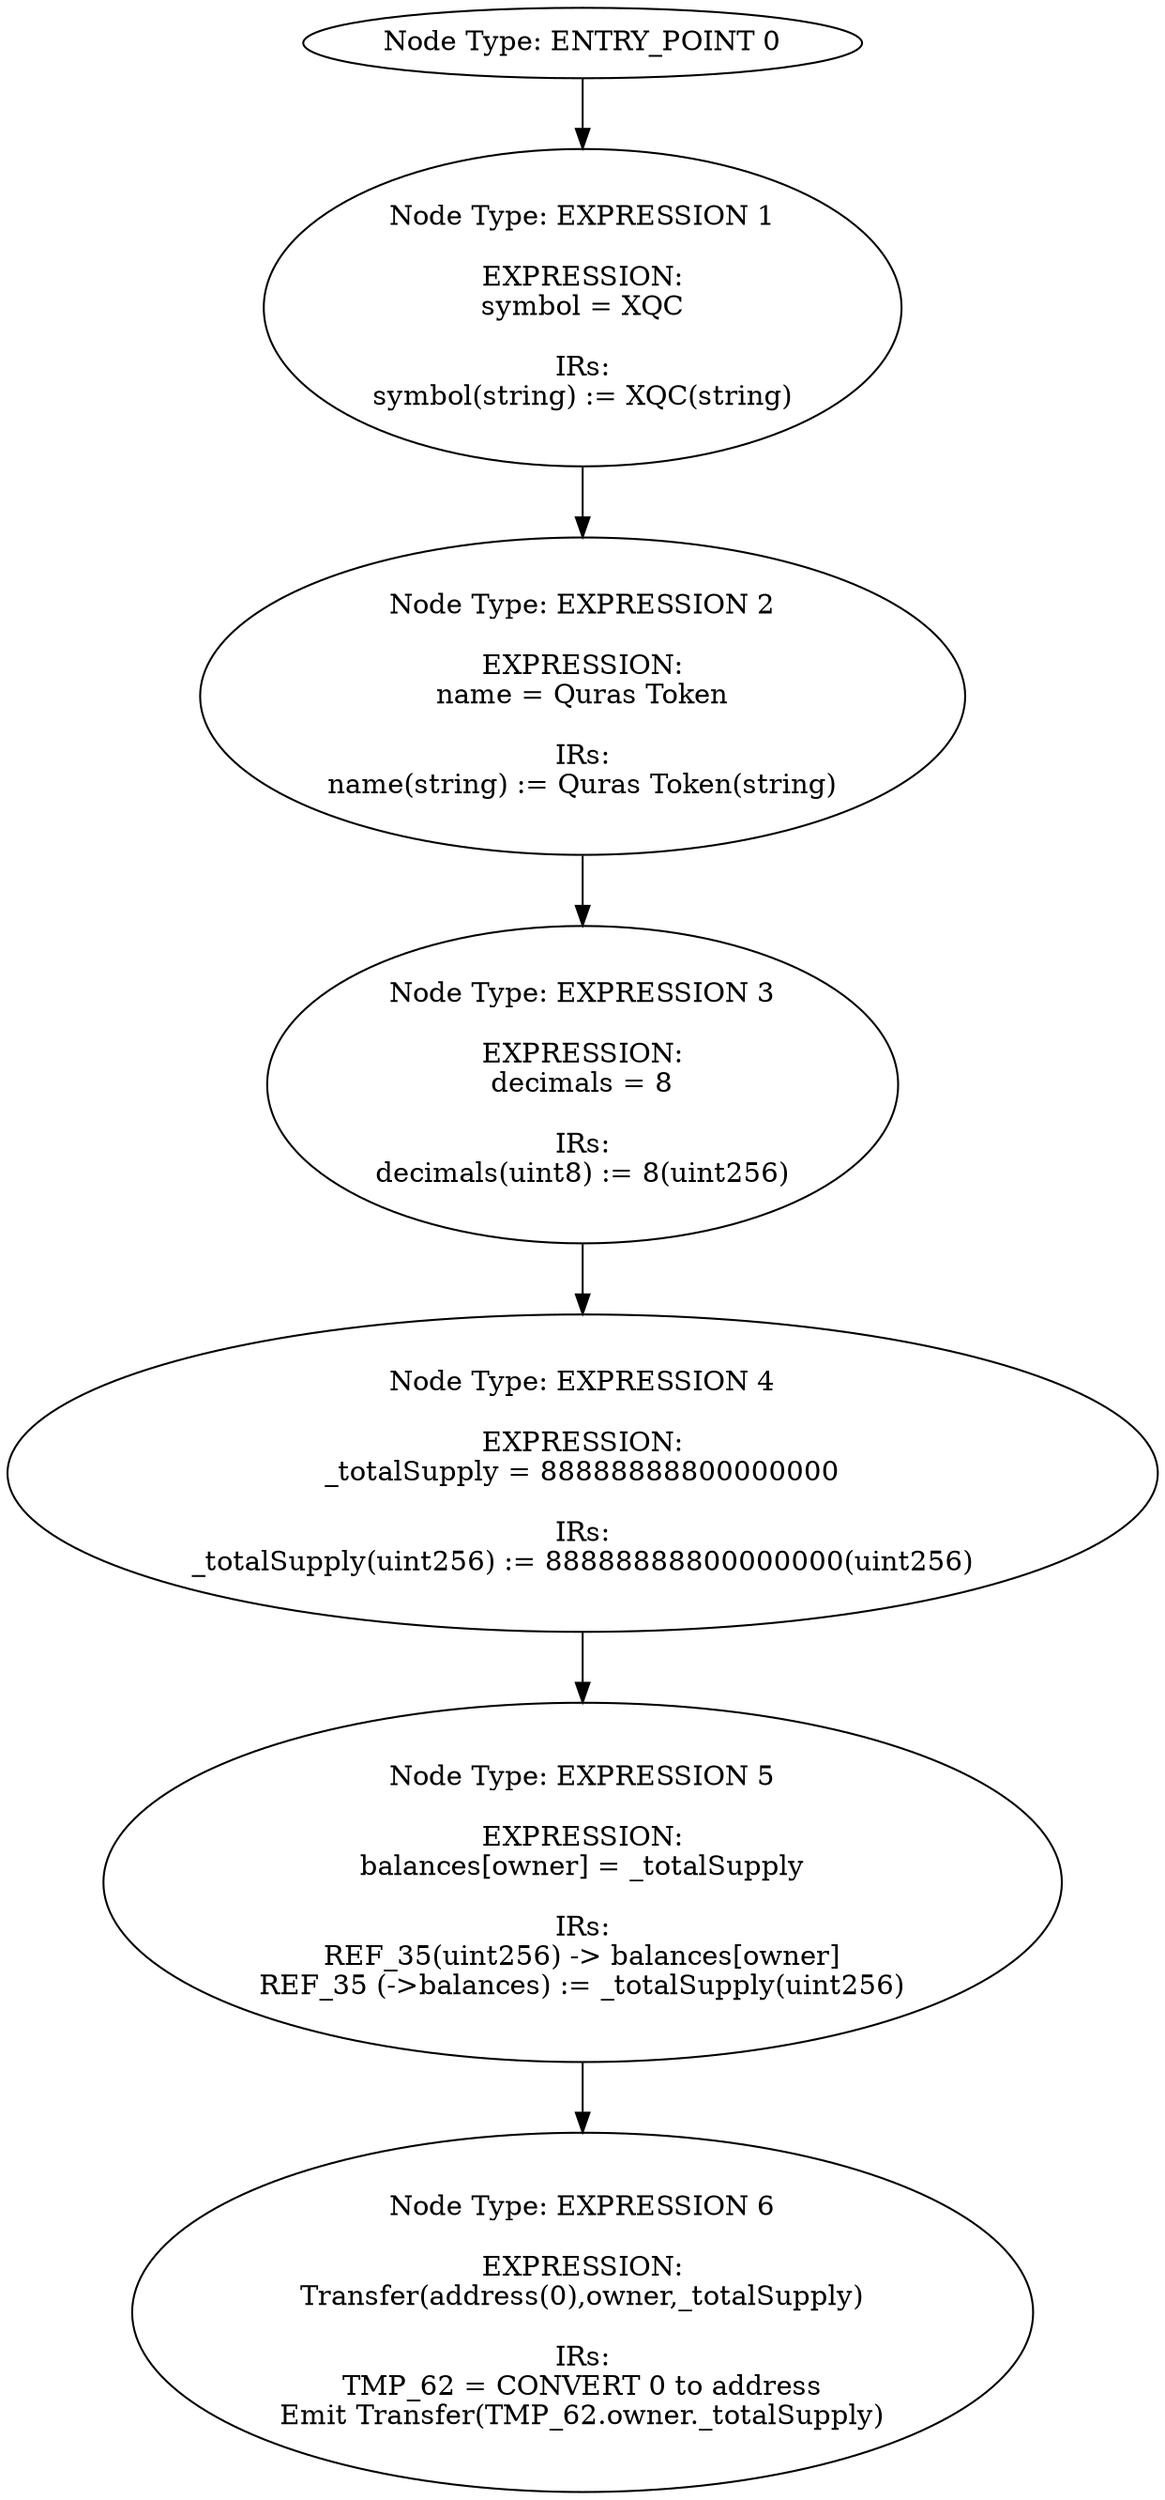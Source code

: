 digraph{
0[label="Node Type: ENTRY_POINT 0
"];
0->1;
1[label="Node Type: EXPRESSION 1

EXPRESSION:
symbol = XQC

IRs:
symbol(string) := XQC(string)"];
1->2;
2[label="Node Type: EXPRESSION 2

EXPRESSION:
name = Quras Token

IRs:
name(string) := Quras Token(string)"];
2->3;
3[label="Node Type: EXPRESSION 3

EXPRESSION:
decimals = 8

IRs:
decimals(uint8) := 8(uint256)"];
3->4;
4[label="Node Type: EXPRESSION 4

EXPRESSION:
_totalSupply = 88888888800000000

IRs:
_totalSupply(uint256) := 88888888800000000(uint256)"];
4->5;
5[label="Node Type: EXPRESSION 5

EXPRESSION:
balances[owner] = _totalSupply

IRs:
REF_35(uint256) -> balances[owner]
REF_35 (->balances) := _totalSupply(uint256)"];
5->6;
6[label="Node Type: EXPRESSION 6

EXPRESSION:
Transfer(address(0),owner,_totalSupply)

IRs:
TMP_62 = CONVERT 0 to address
Emit Transfer(TMP_62.owner._totalSupply)"];
}
